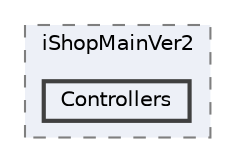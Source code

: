 digraph "D:/project/forCSharp/iShopMainVer2/iShopMainVer2/Controllers"
{
 // LATEX_PDF_SIZE
  bgcolor="transparent";
  edge [fontname=Helvetica,fontsize=10,labelfontname=Helvetica,labelfontsize=10];
  node [fontname=Helvetica,fontsize=10,shape=box,height=0.2,width=0.4];
  compound=true
  subgraph clusterdir_0a09a269237c0ba7f03e32d31cb11169 {
    graph [ bgcolor="#edf0f7", pencolor="grey50", label="iShopMainVer2", fontname=Helvetica,fontsize=10 style="filled,dashed", URL="dir_0a09a269237c0ba7f03e32d31cb11169.html",tooltip=""]
  dir_24ff34d138b8a51e6f4f3eaa9efc5064 [label="Controllers", fillcolor="#edf0f7", color="grey25", style="filled,bold", URL="dir_24ff34d138b8a51e6f4f3eaa9efc5064.html",tooltip=""];
  }
}
